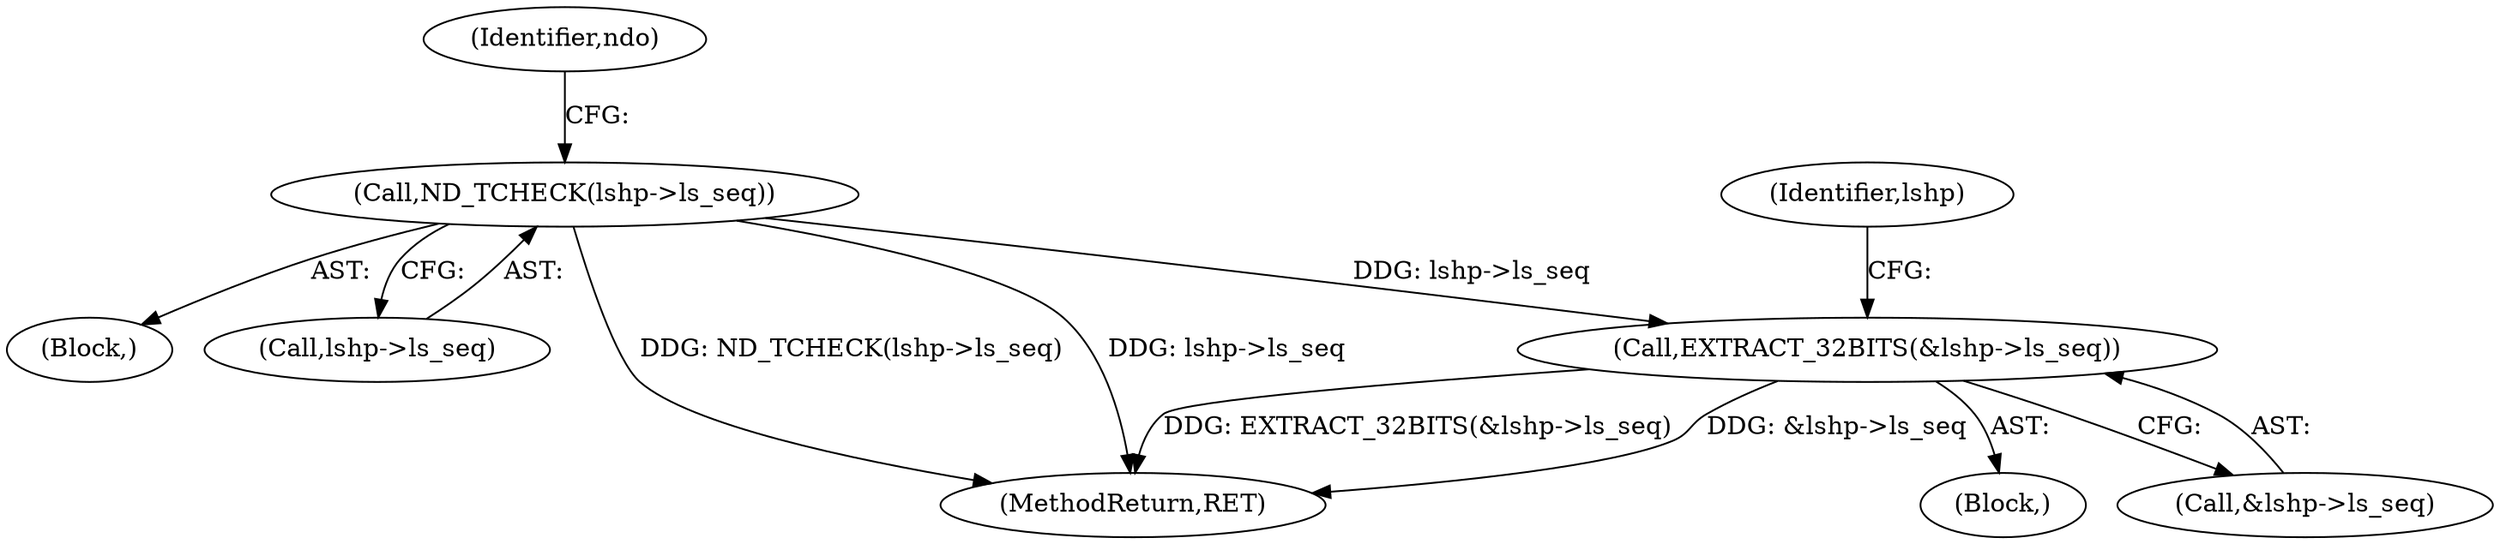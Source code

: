 digraph "0_tcpdump_e01c9bf76740802025c9328901b55ee4a0c49ed6@pointer" {
"1000135" [label="(Call,EXTRACT_32BITS(&lshp->ls_seq))"];
"1000118" [label="(Call,ND_TCHECK(lshp->ls_seq))"];
"1000135" [label="(Call,EXTRACT_32BITS(&lshp->ls_seq))"];
"1000118" [label="(Call,ND_TCHECK(lshp->ls_seq))"];
"1000104" [label="(Block,)"];
"1000119" [label="(Call,lshp->ls_seq)"];
"1000136" [label="(Call,&lshp->ls_seq)"];
"1000124" [label="(Identifier,ndo)"];
"1000144" [label="(Identifier,lshp)"];
"1000172" [label="(MethodReturn,RET)"];
"1000134" [label="(Block,)"];
"1000135" -> "1000134"  [label="AST: "];
"1000135" -> "1000136"  [label="CFG: "];
"1000136" -> "1000135"  [label="AST: "];
"1000144" -> "1000135"  [label="CFG: "];
"1000135" -> "1000172"  [label="DDG: EXTRACT_32BITS(&lshp->ls_seq)"];
"1000135" -> "1000172"  [label="DDG: &lshp->ls_seq"];
"1000118" -> "1000135"  [label="DDG: lshp->ls_seq"];
"1000118" -> "1000104"  [label="AST: "];
"1000118" -> "1000119"  [label="CFG: "];
"1000119" -> "1000118"  [label="AST: "];
"1000124" -> "1000118"  [label="CFG: "];
"1000118" -> "1000172"  [label="DDG: ND_TCHECK(lshp->ls_seq)"];
"1000118" -> "1000172"  [label="DDG: lshp->ls_seq"];
}
